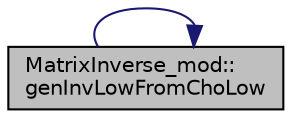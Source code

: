 digraph "MatrixInverse_mod::genInvLowFromChoLow"
{
 // LATEX_PDF_SIZE
  edge [fontname="Helvetica",fontsize="10",labelfontname="Helvetica",labelfontsize="10"];
  node [fontname="Helvetica",fontsize="10",shape=record];
  rankdir="LR";
  Node1 [label="MatrixInverse_mod::\lgenInvLowFromChoLow",height=0.2,width=0.4,color="black", fillcolor="grey75", style="filled", fontcolor="black",tooltip="Generate the lower-triangle and diagonals of the inverse matrix of a symmetric-positive-definite matr..."];
  Node1 -> Node1 [color="midnightblue",fontsize="10",style="solid",fontname="Helvetica"];
}
